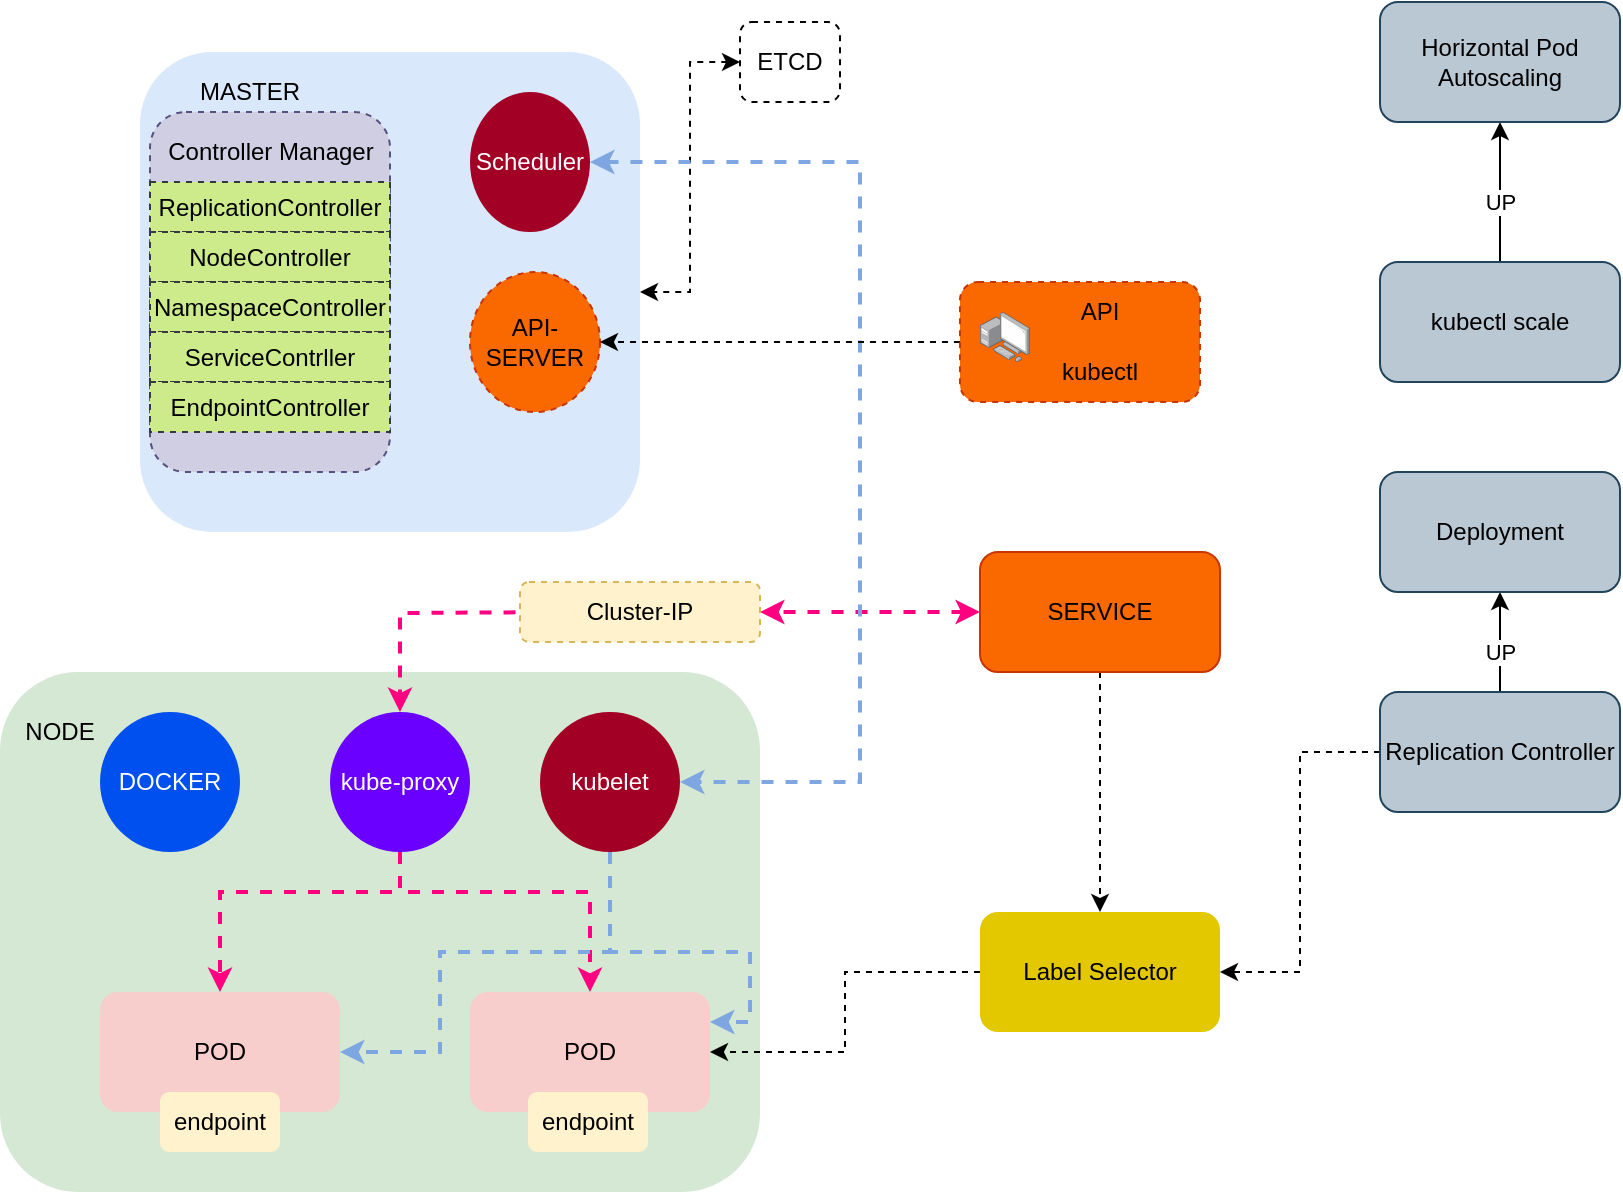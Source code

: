 <mxfile version="14.9.2" type="device"><diagram id="E6XW9Lhn1aI4RPnqlR1A" name="Page-1"><mxGraphModel dx="2249" dy="1931" grid="1" gridSize="10" guides="1" tooltips="1" connect="1" arrows="1" fold="1" page="1" pageScale="1" pageWidth="827" pageHeight="1169" math="0" shadow="0"><root><mxCell id="0"/><mxCell id="1" parent="0"/><mxCell id="__lqNXgURowC_Imk_WXI-2" value="" style="rounded=1;whiteSpace=wrap;html=1;fillColor=#dae8fc;strokeColor=none;" vertex="1" parent="1"><mxGeometry x="-90" y="20" width="250" height="240" as="geometry"/></mxCell><mxCell id="__lqNXgURowC_Imk_WXI-3" value="" style="rounded=1;whiteSpace=wrap;html=1;fillColor=#d5e8d4;strokeColor=none;" vertex="1" parent="1"><mxGeometry x="-160" y="330" width="380" height="260" as="geometry"/></mxCell><mxCell id="__lqNXgURowC_Imk_WXI-4" value="NODE" style="text;html=1;strokeColor=none;fillColor=none;align=center;verticalAlign=middle;whiteSpace=wrap;rounded=0;" vertex="1" parent="1"><mxGeometry x="-150" y="350" width="40" height="20" as="geometry"/></mxCell><mxCell id="__lqNXgURowC_Imk_WXI-5" value="MASTER" style="text;html=1;strokeColor=none;fillColor=none;align=center;verticalAlign=middle;whiteSpace=wrap;rounded=0;" vertex="1" parent="1"><mxGeometry x="-70" y="30" width="70" height="20" as="geometry"/></mxCell><mxCell id="__lqNXgURowC_Imk_WXI-11" style="edgeStyle=orthogonalEdgeStyle;rounded=0;orthogonalLoop=1;jettySize=auto;html=1;" edge="1" parent="1" source="__lqNXgURowC_Imk_WXI-9" target="__lqNXgURowC_Imk_WXI-10"><mxGeometry relative="1" as="geometry"/></mxCell><mxCell id="__lqNXgURowC_Imk_WXI-12" value="UP" style="edgeLabel;html=1;align=center;verticalAlign=middle;resizable=0;points=[];" vertex="1" connectable="0" parent="__lqNXgURowC_Imk_WXI-11"><mxGeometry x="0.208" y="-2" relative="1" as="geometry"><mxPoint x="-2" y="10" as="offset"/></mxGeometry></mxCell><mxCell id="__lqNXgURowC_Imk_WXI-20" style="edgeStyle=orthogonalEdgeStyle;rounded=0;orthogonalLoop=1;jettySize=auto;html=1;entryX=1;entryY=0.5;entryDx=0;entryDy=0;dashed=1;" edge="1" parent="1" source="__lqNXgURowC_Imk_WXI-9" target="__lqNXgURowC_Imk_WXI-18"><mxGeometry relative="1" as="geometry"/></mxCell><mxCell id="__lqNXgURowC_Imk_WXI-9" value="Replication Controller" style="rounded=1;whiteSpace=wrap;html=1;fillColor=#bac8d3;strokeColor=#23445d;" vertex="1" parent="1"><mxGeometry x="530" y="340" width="120" height="60" as="geometry"/></mxCell><mxCell id="__lqNXgURowC_Imk_WXI-10" value="Deployment" style="rounded=1;whiteSpace=wrap;html=1;fillColor=#bac8d3;strokeColor=#23445d;" vertex="1" parent="1"><mxGeometry x="530" y="230" width="120" height="60" as="geometry"/></mxCell><mxCell id="__lqNXgURowC_Imk_WXI-15" style="edgeStyle=orthogonalEdgeStyle;rounded=0;orthogonalLoop=1;jettySize=auto;html=1;entryX=0.5;entryY=1;entryDx=0;entryDy=0;" edge="1" parent="1" source="__lqNXgURowC_Imk_WXI-13" target="__lqNXgURowC_Imk_WXI-14"><mxGeometry relative="1" as="geometry"/></mxCell><mxCell id="__lqNXgURowC_Imk_WXI-16" value="UP" style="edgeLabel;html=1;align=center;verticalAlign=middle;resizable=0;points=[];" vertex="1" connectable="0" parent="__lqNXgURowC_Imk_WXI-15"><mxGeometry x="0.343" y="1" relative="1" as="geometry"><mxPoint x="1" y="17" as="offset"/></mxGeometry></mxCell><mxCell id="__lqNXgURowC_Imk_WXI-13" value="kubectl scale" style="rounded=1;whiteSpace=wrap;html=1;fillColor=#bac8d3;strokeColor=#23445d;" vertex="1" parent="1"><mxGeometry x="530" y="125" width="120" height="60" as="geometry"/></mxCell><mxCell id="__lqNXgURowC_Imk_WXI-14" value="Horizontal Pod Autoscaling" style="rounded=1;whiteSpace=wrap;html=1;fillColor=#bac8d3;strokeColor=#23445d;" vertex="1" parent="1"><mxGeometry x="530" y="-5" width="120" height="60" as="geometry"/></mxCell><mxCell id="__lqNXgURowC_Imk_WXI-19" style="edgeStyle=orthogonalEdgeStyle;rounded=0;orthogonalLoop=1;jettySize=auto;html=1;entryX=0.5;entryY=0;entryDx=0;entryDy=0;dashed=1;" edge="1" parent="1" source="__lqNXgURowC_Imk_WXI-17" target="__lqNXgURowC_Imk_WXI-18"><mxGeometry relative="1" as="geometry"/></mxCell><mxCell id="__lqNXgURowC_Imk_WXI-43" style="edgeStyle=orthogonalEdgeStyle;rounded=0;orthogonalLoop=1;jettySize=auto;html=1;entryX=1;entryY=0.5;entryDx=0;entryDy=0;dashed=1;startArrow=classic;startFill=1;strokeColor=#FF0080;strokeWidth=2;" edge="1" parent="1" source="__lqNXgURowC_Imk_WXI-17" target="__lqNXgURowC_Imk_WXI-42"><mxGeometry relative="1" as="geometry"/></mxCell><mxCell id="__lqNXgURowC_Imk_WXI-17" value="SERVICE" style="rounded=1;whiteSpace=wrap;html=1;fillColor=#fa6800;strokeColor=#C73500;fontColor=#000000;" vertex="1" parent="1"><mxGeometry x="330" y="270" width="120" height="60" as="geometry"/></mxCell><mxCell id="__lqNXgURowC_Imk_WXI-45" style="edgeStyle=orthogonalEdgeStyle;rounded=0;orthogonalLoop=1;jettySize=auto;html=1;entryX=1;entryY=0.5;entryDx=0;entryDy=0;dashed=1;startArrow=none;startFill=0;endArrow=classic;endFill=1;" edge="1" parent="1" source="__lqNXgURowC_Imk_WXI-18" target="__lqNXgURowC_Imk_WXI-25"><mxGeometry relative="1" as="geometry"/></mxCell><mxCell id="__lqNXgURowC_Imk_WXI-18" value="Label Selector" style="rounded=1;whiteSpace=wrap;html=1;fillColor=#e3c800;fontColor=#000000;strokeColor=none;" vertex="1" parent="1"><mxGeometry x="330" y="450" width="120" height="60" as="geometry"/></mxCell><mxCell id="__lqNXgURowC_Imk_WXI-52" style="edgeStyle=orthogonalEdgeStyle;rounded=0;orthogonalLoop=1;jettySize=auto;html=1;dashed=1;startArrow=none;startFill=0;endArrow=classic;endFill=1;strokeColor=#FF0080;strokeWidth=2;" edge="1" parent="1" source="__lqNXgURowC_Imk_WXI-21" target="__lqNXgURowC_Imk_WXI-25"><mxGeometry relative="1" as="geometry"><Array as="points"><mxPoint x="40" y="440"/><mxPoint x="135" y="440"/></Array></mxGeometry></mxCell><mxCell id="__lqNXgURowC_Imk_WXI-53" style="edgeStyle=orthogonalEdgeStyle;rounded=0;orthogonalLoop=1;jettySize=auto;html=1;entryX=0.5;entryY=0;entryDx=0;entryDy=0;dashed=1;startArrow=none;startFill=0;endArrow=classic;endFill=1;strokeColor=#FF0080;strokeWidth=2;" edge="1" parent="1" source="__lqNXgURowC_Imk_WXI-21" target="__lqNXgURowC_Imk_WXI-24"><mxGeometry relative="1" as="geometry"><Array as="points"><mxPoint x="40" y="440"/><mxPoint x="-50" y="440"/></Array></mxGeometry></mxCell><mxCell id="__lqNXgURowC_Imk_WXI-21" value="kube-proxy" style="ellipse;whiteSpace=wrap;html=1;rounded=0;fillColor=#6a00ff;fontColor=#ffffff;strokeColor=none;" vertex="1" parent="1"><mxGeometry x="5" y="350" width="70" height="70" as="geometry"/></mxCell><mxCell id="__lqNXgURowC_Imk_WXI-54" style="edgeStyle=orthogonalEdgeStyle;rounded=0;orthogonalLoop=1;jettySize=auto;html=1;entryX=1;entryY=0.25;entryDx=0;entryDy=0;dashed=1;startArrow=none;startFill=0;endArrow=classic;endFill=1;strokeColor=#7EA6E0;strokeWidth=2;" edge="1" parent="1" source="__lqNXgURowC_Imk_WXI-22" target="__lqNXgURowC_Imk_WXI-25"><mxGeometry relative="1" as="geometry"><Array as="points"><mxPoint x="145" y="470"/><mxPoint x="215" y="470"/><mxPoint x="215" y="505"/></Array></mxGeometry></mxCell><mxCell id="__lqNXgURowC_Imk_WXI-55" style="edgeStyle=orthogonalEdgeStyle;rounded=0;orthogonalLoop=1;jettySize=auto;html=1;entryX=1;entryY=0.5;entryDx=0;entryDy=0;dashed=1;startArrow=none;startFill=0;endArrow=classic;endFill=1;strokeColor=#7EA6E0;strokeWidth=2;exitX=0.5;exitY=1;exitDx=0;exitDy=0;" edge="1" parent="1" source="__lqNXgURowC_Imk_WXI-22" target="__lqNXgURowC_Imk_WXI-24"><mxGeometry relative="1" as="geometry"><Array as="points"><mxPoint x="145" y="470"/><mxPoint x="60" y="470"/><mxPoint x="60" y="520"/></Array></mxGeometry></mxCell><mxCell id="__lqNXgURowC_Imk_WXI-22" value="&lt;span&gt;kubelet&lt;/span&gt;" style="ellipse;whiteSpace=wrap;html=1;rounded=0;fillColor=#a20025;fontColor=#ffffff;strokeColor=none;" vertex="1" parent="1"><mxGeometry x="110" y="350" width="70" height="70" as="geometry"/></mxCell><mxCell id="__lqNXgURowC_Imk_WXI-23" value="DOCKER" style="ellipse;whiteSpace=wrap;html=1;rounded=0;fillColor=#0050ef;fontColor=#ffffff;strokeColor=none;" vertex="1" parent="1"><mxGeometry x="-110" y="350" width="70" height="70" as="geometry"/></mxCell><mxCell id="__lqNXgURowC_Imk_WXI-24" value="POD" style="rounded=1;whiteSpace=wrap;html=1;fillColor=#f8cecc;strokeColor=none;" vertex="1" parent="1"><mxGeometry x="-110" y="490" width="120" height="60" as="geometry"/></mxCell><mxCell id="__lqNXgURowC_Imk_WXI-25" value="POD" style="rounded=1;whiteSpace=wrap;html=1;fillColor=#f8cecc;strokeColor=none;" vertex="1" parent="1"><mxGeometry x="75" y="490" width="120" height="60" as="geometry"/></mxCell><mxCell id="__lqNXgURowC_Imk_WXI-26" value="endpoint" style="rounded=1;whiteSpace=wrap;html=1;dashed=1;fillColor=#fff2cc;strokeColor=none;" vertex="1" parent="1"><mxGeometry x="-80" y="540" width="60" height="30" as="geometry"/></mxCell><mxCell id="__lqNXgURowC_Imk_WXI-27" value="&lt;span&gt;endpoint&lt;/span&gt;" style="rounded=1;whiteSpace=wrap;html=1;dashed=1;fillColor=#fff2cc;strokeColor=none;" vertex="1" parent="1"><mxGeometry x="104" y="540" width="60" height="30" as="geometry"/></mxCell><mxCell id="__lqNXgURowC_Imk_WXI-40" style="edgeStyle=orthogonalEdgeStyle;rounded=0;orthogonalLoop=1;jettySize=auto;html=1;entryX=1;entryY=0.5;entryDx=0;entryDy=0;dashed=1;startArrow=classic;startFill=1;" edge="1" parent="1" source="__lqNXgURowC_Imk_WXI-29" target="__lqNXgURowC_Imk_WXI-2"><mxGeometry relative="1" as="geometry"/></mxCell><mxCell id="__lqNXgURowC_Imk_WXI-29" value="ETCD" style="rounded=1;whiteSpace=wrap;html=1;dashed=1;" vertex="1" parent="1"><mxGeometry x="210" y="5" width="50" height="40" as="geometry"/></mxCell><mxCell id="__lqNXgURowC_Imk_WXI-30" value="" style="rounded=1;whiteSpace=wrap;html=1;dashed=1;fillColor=#d0cee2;strokeColor=#56517e;" vertex="1" parent="1"><mxGeometry x="-85" y="50" width="120" height="180" as="geometry"/></mxCell><mxCell id="__lqNXgURowC_Imk_WXI-31" value="Controller Manager" style="text;html=1;strokeColor=none;fillColor=none;align=center;verticalAlign=middle;whiteSpace=wrap;rounded=0;dashed=1;" vertex="1" parent="1"><mxGeometry x="-77.5" y="60" width="105" height="20" as="geometry"/></mxCell><mxCell id="__lqNXgURowC_Imk_WXI-32" value="ReplicationController" style="rounded=0;whiteSpace=wrap;html=1;dashed=1;fillColor=#cdeb8b;strokeColor=#36393d;" vertex="1" parent="1"><mxGeometry x="-85" y="85" width="120" height="25" as="geometry"/></mxCell><mxCell id="__lqNXgURowC_Imk_WXI-33" value="NodeController" style="rounded=0;whiteSpace=wrap;html=1;dashed=1;fillColor=#cdeb8b;strokeColor=#36393d;" vertex="1" parent="1"><mxGeometry x="-85" y="110" width="120" height="25" as="geometry"/></mxCell><mxCell id="__lqNXgURowC_Imk_WXI-34" value="NamespaceController" style="rounded=0;whiteSpace=wrap;html=1;dashed=1;fillColor=#cdeb8b;strokeColor=#36393d;" vertex="1" parent="1"><mxGeometry x="-85" y="135" width="120" height="25" as="geometry"/></mxCell><mxCell id="__lqNXgURowC_Imk_WXI-35" value="ServiceContrller" style="rounded=0;whiteSpace=wrap;html=1;dashed=1;fillColor=#cdeb8b;strokeColor=#36393d;" vertex="1" parent="1"><mxGeometry x="-85" y="160" width="120" height="25" as="geometry"/></mxCell><mxCell id="__lqNXgURowC_Imk_WXI-36" value="EndpointController" style="rounded=0;whiteSpace=wrap;html=1;dashed=1;fillColor=#cdeb8b;strokeColor=#36393d;" vertex="1" parent="1"><mxGeometry x="-85" y="185" width="120" height="25" as="geometry"/></mxCell><mxCell id="__lqNXgURowC_Imk_WXI-39" style="edgeStyle=orthogonalEdgeStyle;rounded=0;orthogonalLoop=1;jettySize=auto;html=1;dashed=1;startArrow=classic;startFill=1;entryX=1;entryY=0.5;entryDx=0;entryDy=0;strokeColor=#7EA6E0;strokeWidth=2;" edge="1" parent="1" source="__lqNXgURowC_Imk_WXI-37" target="__lqNXgURowC_Imk_WXI-22"><mxGeometry relative="1" as="geometry"><mxPoint x="320" y="400" as="targetPoint"/><Array as="points"><mxPoint x="270" y="75"/><mxPoint x="270" y="385"/></Array></mxGeometry></mxCell><mxCell id="__lqNXgURowC_Imk_WXI-37" value="Scheduler" style="ellipse;whiteSpace=wrap;html=1;rounded=0;dashed=1;fillColor=#a20025;fontColor=#ffffff;strokeColor=none;" vertex="1" parent="1"><mxGeometry x="75" y="40" width="60" height="70" as="geometry"/></mxCell><mxCell id="__lqNXgURowC_Imk_WXI-38" value="&lt;span&gt;API-SERVER&lt;/span&gt;" style="ellipse;whiteSpace=wrap;html=1;rounded=0;dashed=1;fillColor=#fa6800;strokeColor=#C73500;fontColor=#000000;" vertex="1" parent="1"><mxGeometry x="75" y="130" width="65" height="70" as="geometry"/></mxCell><mxCell id="__lqNXgURowC_Imk_WXI-44" style="edgeStyle=orthogonalEdgeStyle;rounded=0;orthogonalLoop=1;jettySize=auto;html=1;entryX=0.5;entryY=0;entryDx=0;entryDy=0;dashed=1;startArrow=classic;startFill=1;strokeColor=#FF0080;strokeWidth=2;" edge="1" parent="1" target="__lqNXgURowC_Imk_WXI-21"><mxGeometry relative="1" as="geometry"><mxPoint x="130" y="300" as="sourcePoint"/></mxGeometry></mxCell><mxCell id="__lqNXgURowC_Imk_WXI-42" value="Cluster-IP" style="rounded=1;whiteSpace=wrap;html=1;dashed=1;fillColor=#fff2cc;strokeColor=#d6b656;" vertex="1" parent="1"><mxGeometry x="100" y="285" width="120" height="30" as="geometry"/></mxCell><mxCell id="__lqNXgURowC_Imk_WXI-51" style="edgeStyle=orthogonalEdgeStyle;rounded=0;orthogonalLoop=1;jettySize=auto;html=1;entryX=1;entryY=0.5;entryDx=0;entryDy=0;dashed=1;startArrow=none;startFill=0;endArrow=classic;endFill=1;" edge="1" parent="1" source="__lqNXgURowC_Imk_WXI-46" target="__lqNXgURowC_Imk_WXI-38"><mxGeometry relative="1" as="geometry"/></mxCell><mxCell id="__lqNXgURowC_Imk_WXI-46" value="" style="rounded=1;whiteSpace=wrap;html=1;dashed=1;fillColor=#fa6800;strokeColor=#C73500;fontColor=#000000;" vertex="1" parent="1"><mxGeometry x="320" y="135" width="120" height="60" as="geometry"/></mxCell><mxCell id="__lqNXgURowC_Imk_WXI-48" value="" style="points=[];aspect=fixed;html=1;align=center;shadow=0;dashed=0;image;image=img/lib/allied_telesis/computer_and_terminals/Personal_Computer_with_Server.svg;rounded=0;fillColor=#fa6800;strokeColor=#C73500;fontColor=#000000;" vertex="1" parent="1"><mxGeometry x="330" y="150" width="25" height="25" as="geometry"/></mxCell><mxCell id="__lqNXgURowC_Imk_WXI-49" value="API" style="text;html=1;fillColor=#fa6800;align=center;verticalAlign=middle;whiteSpace=wrap;rounded=0;dashed=1;fontColor=#000000;" vertex="1" parent="1"><mxGeometry x="370" y="140" width="40" height="20" as="geometry"/></mxCell><mxCell id="__lqNXgURowC_Imk_WXI-50" value="kubectl" style="text;html=1;fillColor=#fa6800;align=center;verticalAlign=middle;whiteSpace=wrap;rounded=0;dashed=1;fontColor=#000000;" vertex="1" parent="1"><mxGeometry x="370" y="170" width="40" height="20" as="geometry"/></mxCell></root></mxGraphModel></diagram></mxfile>